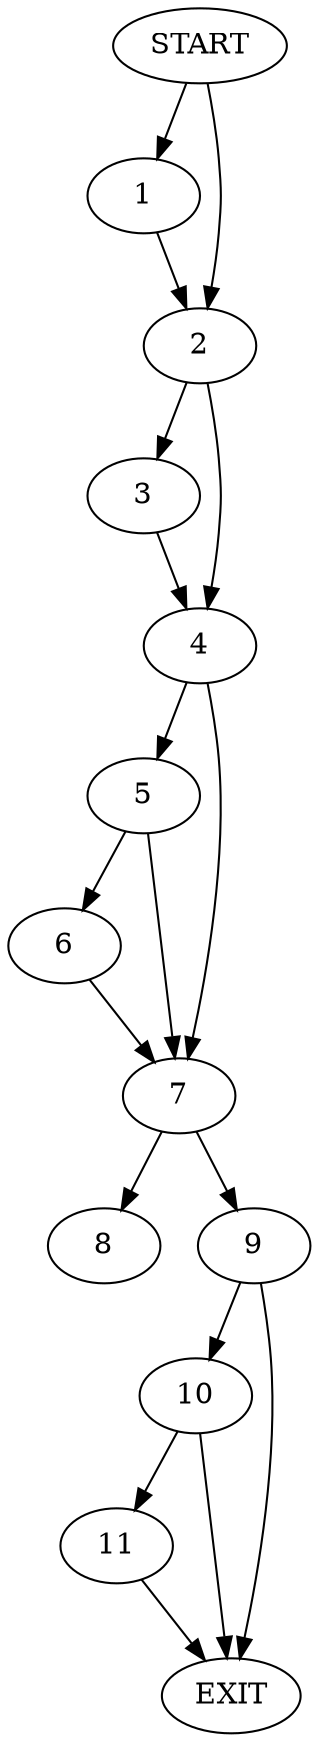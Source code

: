 digraph { 
0 [label="START"];
1;
2;
3;
4;
5;
6;
7;
8;
9;
10;
11;
12[label="EXIT"];
0 -> 1;
0 -> 2;
1 -> 2;
2 -> 3;
2 -> 4;
3 -> 4;
4 -> 5;
4 -> 7;
5 -> 6;
5 -> 7;
6 -> 7;
7 -> 9;
7 -> 8;
9 -> 12;
9 -> 10;
10 -> 11;
10 -> 12;
11 -> 12;
}